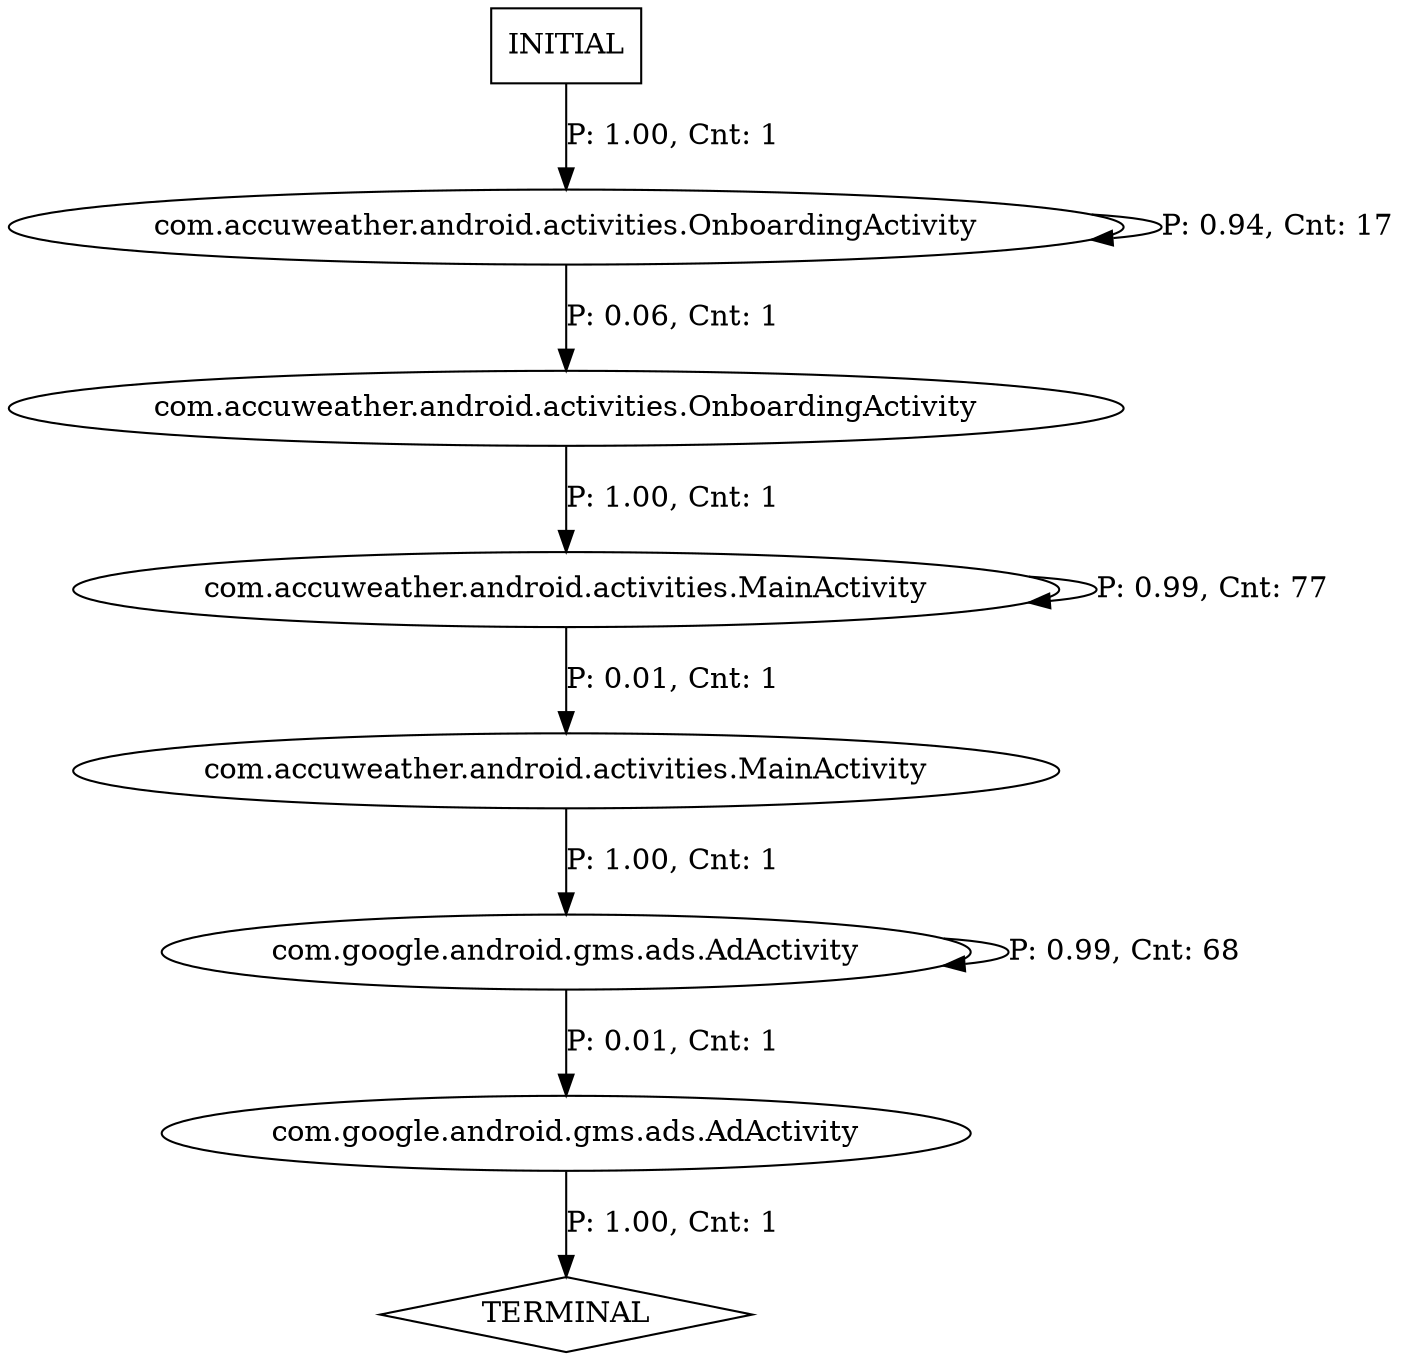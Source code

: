 digraph G {
  0 [label="com.accuweather.android.activities.MainActivity"];
  1 [label="com.accuweather.android.activities.MainActivity"];
  2 [label="com.accuweather.android.activities.OnboardingActivity"];
  3 [label="com.accuweather.android.activities.OnboardingActivity"];
  4 [label="com.google.android.gms.ads.AdActivity"];
  5 [label="com.google.android.gms.ads.AdActivity"];
  6 [label="TERMINAL",shape=diamond];
  7 [label="INITIAL",shape=box];
0->5 [label="P: 1.00, Cnt: 1"];
1->0 [label="P: 0.01, Cnt: 1"];
1->1 [label="P: 0.99, Cnt: 77"];
2->1 [label="P: 1.00, Cnt: 1"];
3->2 [label="P: 0.06, Cnt: 1"];
3->3 [label="P: 0.94, Cnt: 17"];
4->6 [label="P: 1.00, Cnt: 1"];
5->4 [label="P: 0.01, Cnt: 1"];
5->5 [label="P: 0.99, Cnt: 68"];
7->3 [label="P: 1.00, Cnt: 1"];
}
